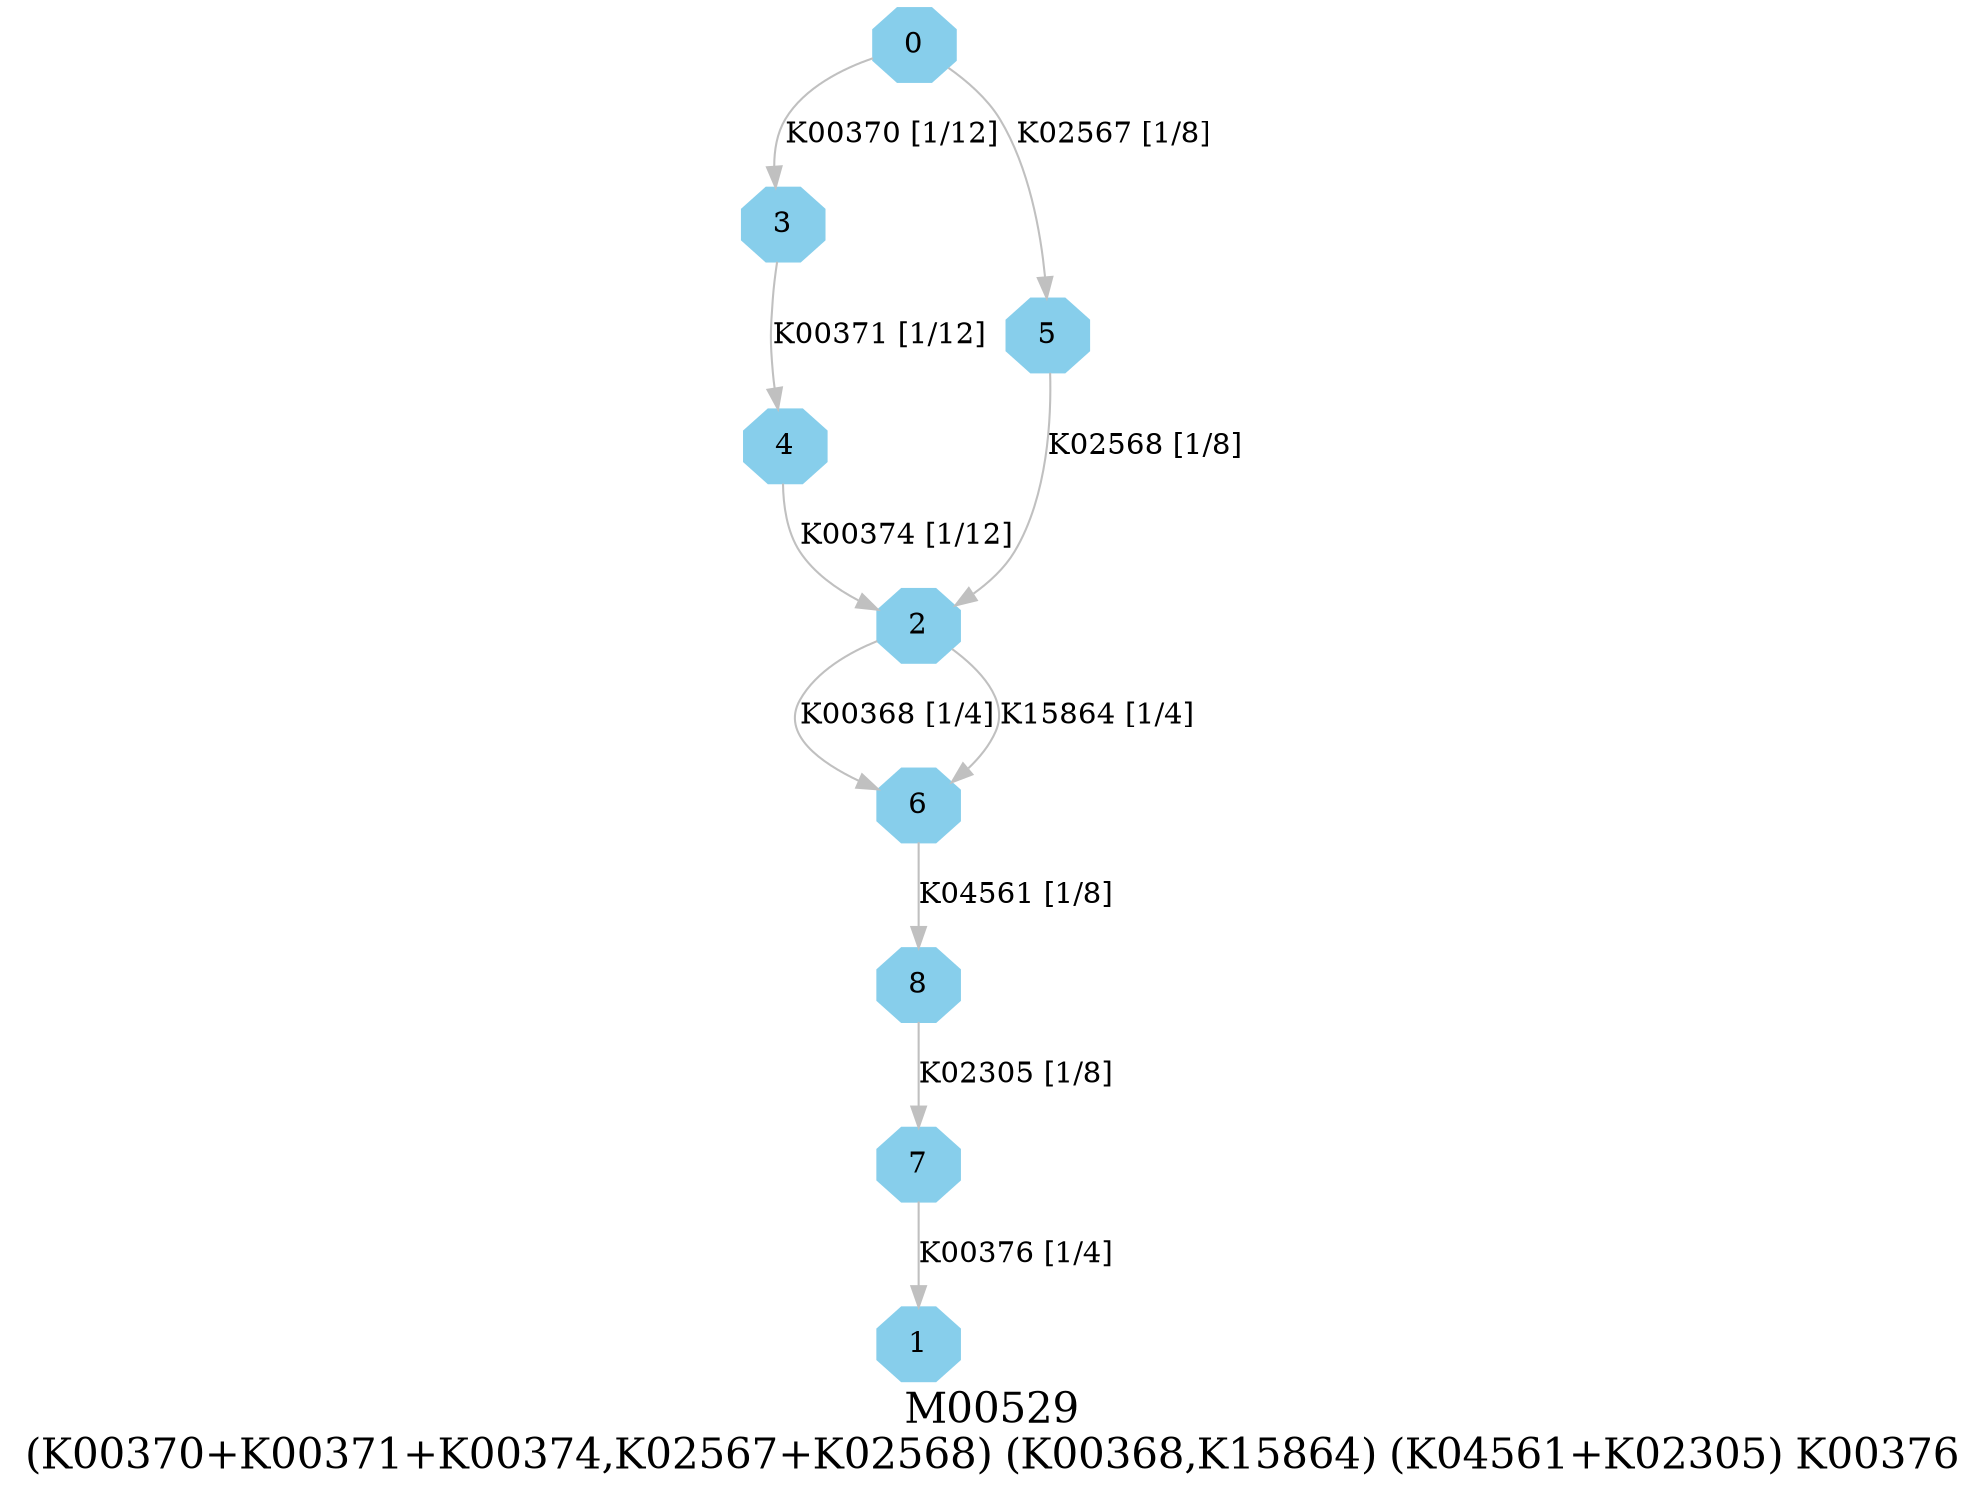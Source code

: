 digraph G {
graph [label="M00529
(K00370+K00371+K00374,K02567+K02568) (K00368,K15864) (K04561+K02305) K00376",fontsize=20];
node [shape=box,style=filled];
edge [len=3,color=grey];
{node [width=.3,height=.3,shape=octagon,style=filled,color=skyblue] 0 1 2 3 4 5 6 7 8 }
0 -> 3 [label="K00370 [1/12]"];
0 -> 5 [label="K02567 [1/8]"];
2 -> 6 [label="K00368 [1/4]"];
2 -> 6 [label="K15864 [1/4]"];
3 -> 4 [label="K00371 [1/12]"];
4 -> 2 [label="K00374 [1/12]"];
5 -> 2 [label="K02568 [1/8]"];
6 -> 8 [label="K04561 [1/8]"];
7 -> 1 [label="K00376 [1/4]"];
8 -> 7 [label="K02305 [1/8]"];
}